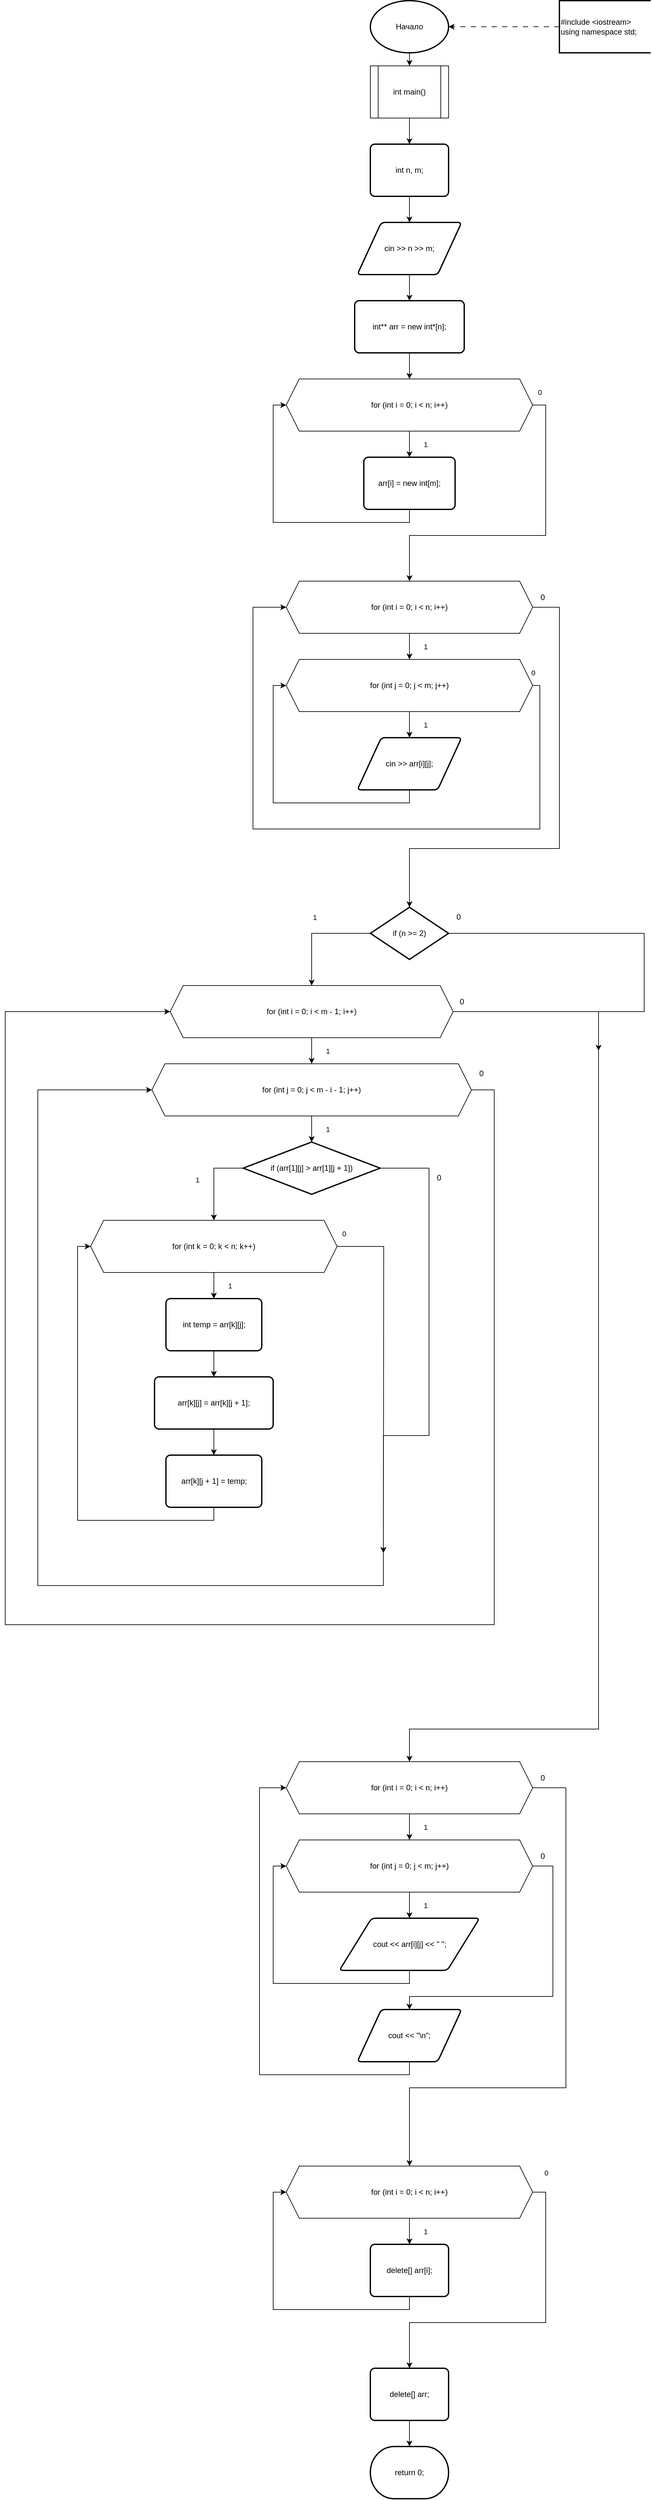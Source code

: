 <mxfile version="26.0.14">
  <diagram name="Page-1" id="2019046200016">
    <mxGraphModel dx="8954" dy="4564" grid="1" gridSize="10" guides="1" tooltips="1" connect="1" arrows="1" fold="1" page="1" pageScale="1" pageWidth="850" pageHeight="1100" math="0" shadow="0">
      <root>
        <mxCell id="0" />
        <mxCell id="1" parent="0" />
        <mxCell id="2019046200352" value="Начало" style="whiteSpace=wrap;rounded=0;dashed=0;strokeWidth=2;shape=mxgraph.flowchart.start_1;" parent="1" vertex="1">
          <mxGeometry x="40" y="50" width="120" height="80" as="geometry" />
        </mxCell>
        <mxCell id="2019046200496" value="#include &lt;iostream&gt; using namespace std;" style="whiteSpace=wrap;rounded=0;dashed=0;strokeWidth=2;shape=mxgraph.flowchart.annotation_1;align=left;pointerEvents=1;" parent="1" vertex="1">
          <mxGeometry x="330" y="50" width="140" height="80" as="geometry" />
        </mxCell>
        <mxCell id="2019046200640" style="edgeStyle=orthogonalEdgeStyle;orthogonalLoop=1;dashed=1;dashPattern=8 8;rounded=0;jettySize=auto;entryX=1;entryY=0.5;entryDx=0;entryDy=0;exitX=0;exitY=0.5;exitDx=0;exitDy=0;targetPerimeterSpacing=0;sourcePerimeterSpacing=0;" parent="1" source="2019046200496" target="2019046200352" edge="1">
          <mxGeometry relative="1" as="geometry" />
        </mxCell>
        <mxCell id="2019046200784" value="int main()" style="whiteSpace=wrap;rounded=0;dashed=0;inherit=default;shape=process;backgroundOutline=1;" parent="1" vertex="1">
          <mxGeometry x="40" y="150" width="120" height="80" as="geometry" />
        </mxCell>
        <mxCell id="2019046200928" style="edgeStyle=orthogonalEdgeStyle;orthogonalLoop=1;rounded=0;jettySize=auto;entryX=0.5;entryY=0;entryDx=0;entryDy=0;exitX=0.5;exitY=1;exitDx=0;exitDy=0;targetPerimeterSpacing=0;sourcePerimeterSpacing=0;" parent="1" source="2019046200352" target="2019046200784" edge="1">
          <mxGeometry relative="1" as="geometry" />
        </mxCell>
        <mxCell id="2019046201120" value="int n, m;" style="whiteSpace=wrap;rounded=1;dashed=0;absoluteArcSize=1;arcSize=14;strokeWidth=2;" parent="1" vertex="1">
          <mxGeometry x="40" y="270" width="120" height="80" as="geometry" />
        </mxCell>
        <mxCell id="2019046201264" value="cin &gt;&gt; n &gt;&gt; m;" style="whiteSpace=wrap;rounded=1;dashed=0;shape=parallelogram;strokeWidth=2;perimter=parallelogramPerimeter;arcSize=12;size=0.23;" parent="1" vertex="1">
          <mxGeometry x="20" y="390" width="160" height="80" as="geometry" />
        </mxCell>
        <mxCell id="2019046201456" style="edgeStyle=orthogonalEdgeStyle;orthogonalLoop=1;rounded=0;jettySize=auto;entryX=0.5;entryY=0;entryDx=0;entryDy=0;exitX=0.5;exitY=1;exitDx=0;exitDy=0;targetPerimeterSpacing=0;sourcePerimeterSpacing=0;" parent="1" source="2019046201120" target="2019046201264" edge="1">
          <mxGeometry relative="1" as="geometry" />
        </mxCell>
        <mxCell id="2019046201408" value="int** arr = new int*[n];" style="whiteSpace=wrap;rounded=1;dashed=0;absoluteArcSize=1;arcSize=14;strokeWidth=2;" parent="1" vertex="1">
          <mxGeometry x="16" y="510" width="168" height="80" as="geometry" />
        </mxCell>
        <mxCell id="2019046201744" style="edgeStyle=orthogonalEdgeStyle;orthogonalLoop=1;rounded=0;jettySize=auto;entryX=0.5;entryY=0;entryDx=0;entryDy=0;exitX=0.5;exitY=1;exitDx=0;exitDy=0;targetPerimeterSpacing=0;sourcePerimeterSpacing=0;" parent="1" source="2019046201264" target="2019046201408" edge="1">
          <mxGeometry relative="1" as="geometry" />
        </mxCell>
        <mxCell id="2019046201696" value="for (int i = 0; i &lt; n; i++)" style="whiteSpace=wrap;rounded=0;dashed=0;inherit=default;shape=hexagon;perimeter=hexagonPerimeter2;fixedSize=1;" parent="1" vertex="1">
          <mxGeometry x="-89" y="630" width="378" height="80" as="geometry" />
        </mxCell>
        <mxCell id="2019046202032" value="arr[i] = new int[m];" style="whiteSpace=wrap;rounded=1;dashed=0;absoluteArcSize=1;arcSize=14;strokeWidth=2;" parent="1" vertex="1">
          <mxGeometry x="30" y="750" width="140" height="80" as="geometry" />
        </mxCell>
        <mxCell id="2019046201984" value="1" style="edgeStyle=orthogonalEdgeStyle;orthogonalLoop=1;rounded=0;jettySize=auto;entryX=0.5;entryY=0;entryDx=0;entryDy=0;exitX=0.5;exitY=1;exitDx=0;exitDy=0;targetPerimeterSpacing=30;sourcePerimeterSpacing=30;" parent="1" source="2019046201696" target="2019046202032" edge="1">
          <mxGeometry y="25" relative="1" as="geometry" />
        </mxCell>
        <mxCell id="2019046202320" value="0" style="edgeStyle=orthogonalEdgeStyle;orthogonalLoop=1;rounded=0;jettySize=auto;entryX=0;entryY=0.5;entryDx=0;entryDy=0;exitX=0.5;exitY=1;exitDx=0;exitDy=0;targetPerimeterSpacing=30;sourcePerimeterSpacing=30;" parent="1" source="2019046202032" target="2019046201696" edge="1">
          <mxGeometry x="-1" y="269" relative="1" as="geometry">
            <mxPoint x="-69" y="-180" as="offset" />
          </mxGeometry>
        </mxCell>
        <mxCell id="2019046202464" style="edgeStyle=orthogonalEdgeStyle;orthogonalLoop=1;rounded=0;jettySize=auto;entryX=0.5;entryY=0;entryDx=0;entryDy=0;exitX=0.5;exitY=1;exitDx=0;exitDy=0;targetPerimeterSpacing=0;sourcePerimeterSpacing=0;" parent="1" source="2019046201408" target="2019046201696" edge="1">
          <mxGeometry relative="1" as="geometry" />
        </mxCell>
        <mxCell id="2019046202272" value="for (int i = 0; i &lt; n; i++)" style="whiteSpace=wrap;rounded=0;dashed=0;inherit=default;shape=hexagon;perimeter=hexagonPerimeter2;fixedSize=1;" parent="1" vertex="1">
          <mxGeometry x="-89" y="940" width="378" height="80" as="geometry" />
        </mxCell>
        <mxCell id="Md6xFbx4FqKsiwOW4wLU-2019046209377" style="edgeStyle=orthogonalEdgeStyle;rounded=0;orthogonalLoop=1;jettySize=auto;html=1;entryX=0;entryY=0.5;entryDx=0;entryDy=0;" edge="1" parent="1" source="2019046202752" target="2019046202272">
          <mxGeometry relative="1" as="geometry">
            <Array as="points">
              <mxPoint x="300" y="1100" />
              <mxPoint x="300" y="1320" />
              <mxPoint x="-140" y="1320" />
              <mxPoint x="-140" y="980" />
            </Array>
          </mxGeometry>
        </mxCell>
        <mxCell id="2019046202752" value="for (int j = 0; j &lt; m; j++)" style="whiteSpace=wrap;rounded=0;dashed=0;inherit=default;shape=hexagon;perimeter=hexagonPerimeter2;fixedSize=1;" parent="1" vertex="1">
          <mxGeometry x="-89" y="1060" width="378" height="80" as="geometry" />
        </mxCell>
        <mxCell id="2019046202944" value="cin &gt;&gt; arr[i][j];" style="whiteSpace=wrap;rounded=1;dashed=0;shape=parallelogram;strokeWidth=2;perimter=parallelogramPerimeter;arcSize=12;size=0.23;" parent="1" vertex="1">
          <mxGeometry x="20" y="1180" width="160" height="80" as="geometry" />
        </mxCell>
        <mxCell id="2019046202896" value="1" style="edgeStyle=orthogonalEdgeStyle;orthogonalLoop=1;rounded=0;jettySize=auto;entryX=0.5;entryY=0;entryDx=0;entryDy=0;exitX=0.5;exitY=1;exitDx=0;exitDy=0;targetPerimeterSpacing=30;sourcePerimeterSpacing=30;" parent="1" source="2019046202752" target="2019046202944" edge="1">
          <mxGeometry y="25" relative="1" as="geometry" />
        </mxCell>
        <mxCell id="2019046203232" value="0" style="edgeStyle=orthogonalEdgeStyle;orthogonalLoop=1;rounded=0;jettySize=auto;entryX=0;entryY=0.5;entryDx=0;entryDy=0;exitX=0.5;exitY=1;exitDx=0;exitDy=0;targetPerimeterSpacing=30;sourcePerimeterSpacing=30;" parent="1" source="2019046202944" target="2019046202752" edge="1">
          <mxGeometry x="-1" y="262" relative="1" as="geometry">
            <mxPoint x="-72" y="-180" as="offset" />
          </mxGeometry>
        </mxCell>
        <mxCell id="2019046202704" value="1" style="edgeStyle=orthogonalEdgeStyle;orthogonalLoop=1;rounded=0;jettySize=auto;entryX=0.5;entryY=0;entryDx=0;entryDy=0;exitX=0.5;exitY=1;exitDx=0;exitDy=0;targetPerimeterSpacing=30;sourcePerimeterSpacing=30;" parent="1" source="2019046202272" target="2019046202752" edge="1">
          <mxGeometry y="25" relative="1" as="geometry" />
        </mxCell>
        <mxCell id="2019046203616" style="edgeStyle=orthogonalEdgeStyle;orthogonalLoop=1;rounded=0;jettySize=auto;entryX=0.5;entryY=0;entryDx=0;entryDy=0;exitX=1;exitY=0.5;exitDx=0;exitDy=0;targetPerimeterSpacing=30;sourcePerimeterSpacing=30;" parent="1" source="2019046201696" target="2019046202272" edge="1">
          <mxGeometry relative="1" as="geometry">
            <Array as="points">
              <mxPoint x="309" y="670" />
              <mxPoint x="309" y="870" />
              <mxPoint x="100" y="870" />
            </Array>
          </mxGeometry>
        </mxCell>
        <mxCell id="Md6xFbx4FqKsiwOW4wLU-2019046209394" style="edgeStyle=orthogonalEdgeStyle;rounded=0;orthogonalLoop=1;jettySize=auto;html=1;" edge="1" parent="1" source="2019046203424">
          <mxGeometry relative="1" as="geometry">
            <mxPoint x="390" y="1660" as="targetPoint" />
            <Array as="points">
              <mxPoint x="460" y="1480" />
              <mxPoint x="460" y="1600" />
              <mxPoint x="390" y="1600" />
            </Array>
          </mxGeometry>
        </mxCell>
        <mxCell id="2019046203424" value="if (n &gt;= 2)" style="whiteSpace=wrap;rounded=0;dashed=0;strokeWidth=2;shape=mxgraph.flowchart.decision;" parent="1" vertex="1">
          <mxGeometry x="40" y="1440" width="120" height="80" as="geometry" />
        </mxCell>
        <mxCell id="Md6xFbx4FqKsiwOW4wLU-2019046209395" style="edgeStyle=orthogonalEdgeStyle;rounded=0;orthogonalLoop=1;jettySize=auto;html=1;entryX=0.5;entryY=0;entryDx=0;entryDy=0;" edge="1" parent="1" source="2019046203904" target="2019046206448">
          <mxGeometry relative="1" as="geometry">
            <mxPoint x="390" y="1890" as="targetPoint" />
            <Array as="points">
              <mxPoint x="390" y="1600" />
              <mxPoint x="390" y="2700" />
              <mxPoint x="100" y="2700" />
            </Array>
          </mxGeometry>
        </mxCell>
        <mxCell id="2019046203904" value="for (int i = 0; i &lt; m - 1; i++)" style="whiteSpace=wrap;rounded=0;dashed=0;inherit=default;shape=hexagon;perimeter=hexagonPerimeter2;fixedSize=1;" parent="1" vertex="1">
          <mxGeometry x="-267" y="1560" width="434" height="80" as="geometry" />
        </mxCell>
        <mxCell id="Md6xFbx4FqKsiwOW4wLU-2019046209390" style="edgeStyle=orthogonalEdgeStyle;rounded=0;orthogonalLoop=1;jettySize=auto;html=1;entryX=0;entryY=0.5;entryDx=0;entryDy=0;" edge="1" parent="1" source="2019046204096" target="2019046203904">
          <mxGeometry relative="1" as="geometry">
            <Array as="points">
              <mxPoint x="230" y="1720" />
              <mxPoint x="230" y="2540" />
              <mxPoint x="-520" y="2540" />
              <mxPoint x="-520" y="1600" />
            </Array>
          </mxGeometry>
        </mxCell>
        <mxCell id="2019046204096" value="for (int j = 0; j &lt; m - i - 1; j++)" style="whiteSpace=wrap;rounded=0;dashed=0;inherit=default;shape=hexagon;perimeter=hexagonPerimeter2;fixedSize=1;" parent="1" vertex="1">
          <mxGeometry x="-295" y="1680" width="490" height="80" as="geometry" />
        </mxCell>
        <mxCell id="Md6xFbx4FqKsiwOW4wLU-2019046209386" style="edgeStyle=orthogonalEdgeStyle;rounded=0;orthogonalLoop=1;jettySize=auto;html=1;entryX=0.5;entryY=0;entryDx=0;entryDy=0;" edge="1" parent="1" source="2019046204288">
          <mxGeometry relative="1" as="geometry">
            <mxPoint x="60" y="2430.0" as="targetPoint" />
            <Array as="points">
              <mxPoint x="130" y="1840" />
              <mxPoint x="130" y="2250" />
              <mxPoint x="60" y="2250" />
            </Array>
          </mxGeometry>
        </mxCell>
        <mxCell id="2019046204288" value="if (arr[1][j] &gt; arr[1][j + 1])" style="whiteSpace=wrap;rounded=0;dashed=0;strokeWidth=2;shape=mxgraph.flowchart.decision;" parent="1" vertex="1">
          <mxGeometry x="-155" y="1800" width="210" height="80" as="geometry" />
        </mxCell>
        <mxCell id="Md6xFbx4FqKsiwOW4wLU-2019046209385" style="edgeStyle=orthogonalEdgeStyle;rounded=0;orthogonalLoop=1;jettySize=auto;html=1;entryX=0.5;entryY=0;entryDx=0;entryDy=0;" edge="1" parent="1" source="2019046204480">
          <mxGeometry relative="1" as="geometry">
            <mxPoint x="60" y="2430.0" as="targetPoint" />
          </mxGeometry>
        </mxCell>
        <mxCell id="2019046204480" value="for (int k = 0; k &lt; n; k++)" style="whiteSpace=wrap;rounded=0;dashed=0;inherit=default;shape=hexagon;perimeter=hexagonPerimeter2;fixedSize=1;" parent="1" vertex="1">
          <mxGeometry x="-389" y="1920" width="378" height="80" as="geometry" />
        </mxCell>
        <mxCell id="2019046204672" value="int temp = arr[k][j];" style="whiteSpace=wrap;rounded=1;dashed=0;absoluteArcSize=1;arcSize=14;strokeWidth=2;" parent="1" vertex="1">
          <mxGeometry x="-273.5" y="2040" width="147" height="80" as="geometry" />
        </mxCell>
        <mxCell id="2019046204816" value="arr[k][j] = arr[k][j + 1];" style="whiteSpace=wrap;rounded=1;dashed=0;absoluteArcSize=1;arcSize=14;strokeWidth=2;" parent="1" vertex="1">
          <mxGeometry x="-291" y="2160" width="182" height="80" as="geometry" />
        </mxCell>
        <mxCell id="2019046205008" style="edgeStyle=orthogonalEdgeStyle;orthogonalLoop=1;rounded=0;jettySize=auto;entryX=0.5;entryY=0;entryDx=0;entryDy=0;exitX=0.5;exitY=1;exitDx=0;exitDy=0;targetPerimeterSpacing=0;sourcePerimeterSpacing=0;" parent="1" source="2019046204672" target="2019046204816" edge="1">
          <mxGeometry relative="1" as="geometry" />
        </mxCell>
        <mxCell id="2019046204960" value="arr[k][j + 1] = temp;" style="whiteSpace=wrap;rounded=1;dashed=0;absoluteArcSize=1;arcSize=14;strokeWidth=2;" parent="1" vertex="1">
          <mxGeometry x="-273.5" y="2280" width="147" height="80" as="geometry" />
        </mxCell>
        <mxCell id="2019046205296" style="edgeStyle=orthogonalEdgeStyle;orthogonalLoop=1;rounded=0;jettySize=auto;entryX=0.5;entryY=0;entryDx=0;entryDy=0;exitX=0.5;exitY=1;exitDx=0;exitDy=0;targetPerimeterSpacing=0;sourcePerimeterSpacing=0;" parent="1" source="2019046204816" target="2019046204960" edge="1">
          <mxGeometry relative="1" as="geometry" />
        </mxCell>
        <mxCell id="2019046204624" value="1" style="edgeStyle=orthogonalEdgeStyle;orthogonalLoop=1;rounded=0;jettySize=auto;entryX=0.5;entryY=0;entryDx=0;entryDy=0;exitX=0.5;exitY=1;exitDx=0;exitDy=0;targetPerimeterSpacing=30;sourcePerimeterSpacing=30;" parent="1" source="2019046204480" target="2019046204672" edge="1">
          <mxGeometry y="25" relative="1" as="geometry" />
        </mxCell>
        <mxCell id="2019046205536" value="0" style="edgeStyle=orthogonalEdgeStyle;orthogonalLoop=1;rounded=0;jettySize=auto;entryX=0;entryY=0.5;entryDx=0;entryDy=0;exitX=0.5;exitY=1;exitDx=0;exitDy=0;targetPerimeterSpacing=30;sourcePerimeterSpacing=30;" parent="1" source="2019046204960" target="2019046204480" edge="1">
          <mxGeometry x="1" y="390" relative="1" as="geometry">
            <mxPoint x="389" y="370" as="offset" />
          </mxGeometry>
        </mxCell>
        <mxCell id="2019046204432" value="1" style="edgeStyle=orthogonalEdgeStyle;orthogonalLoop=1;rounded=0;jettySize=auto;entryX=0.5;entryY=0;entryDx=0;entryDy=0;exitX=0;exitY=0.5;exitDx=0;exitDy=0;targetPerimeterSpacing=30;sourcePerimeterSpacing=30;" parent="1" source="2019046204288" target="2019046204480" edge="1">
          <mxGeometry y="-25" relative="1" as="geometry" />
        </mxCell>
        <mxCell id="2019046204240" value="1" style="edgeStyle=orthogonalEdgeStyle;orthogonalLoop=1;rounded=0;jettySize=auto;entryX=0.5;entryY=0;entryDx=0;entryDy=0;exitX=0.5;exitY=1;exitDx=0;exitDy=0;targetPerimeterSpacing=30;sourcePerimeterSpacing=30;" parent="1" source="2019046204096" target="2019046204288" edge="1">
          <mxGeometry y="25" relative="1" as="geometry" />
        </mxCell>
        <mxCell id="2019046204048" value="1" style="edgeStyle=orthogonalEdgeStyle;orthogonalLoop=1;rounded=0;jettySize=auto;entryX=0.5;entryY=0;entryDx=0;entryDy=0;exitX=0.5;exitY=1;exitDx=0;exitDy=0;targetPerimeterSpacing=30;sourcePerimeterSpacing=30;" parent="1" source="2019046203904" target="2019046204096" edge="1">
          <mxGeometry y="25" relative="1" as="geometry" />
        </mxCell>
        <mxCell id="2019046203856" value="1" style="edgeStyle=orthogonalEdgeStyle;orthogonalLoop=1;rounded=0;jettySize=auto;entryX=0.5;entryY=0;entryDx=0;entryDy=0;exitX=0;exitY=0.5;exitDx=0;exitDy=0;targetPerimeterSpacing=30;sourcePerimeterSpacing=30;" parent="1" source="2019046203424" target="2019046203904" edge="1">
          <mxGeometry y="-25" relative="1" as="geometry" />
        </mxCell>
        <mxCell id="2019046206496" style="edgeStyle=orthogonalEdgeStyle;orthogonalLoop=1;rounded=0;jettySize=auto;entryX=0.5;entryY=0;entryDx=0;entryDy=0;exitX=1;exitY=0.5;exitDx=0;exitDy=0;targetPerimeterSpacing=30;sourcePerimeterSpacing=30;" parent="1" source="2019046202272" target="2019046203424" edge="1">
          <mxGeometry relative="1" as="geometry">
            <Array as="points">
              <mxPoint x="330" y="980" />
              <mxPoint x="330" y="1350" />
              <mxPoint x="100" y="1350" />
            </Array>
          </mxGeometry>
        </mxCell>
        <mxCell id="2019046206448" value="for (int i = 0; i &lt; n; i++)" style="whiteSpace=wrap;rounded=0;dashed=0;inherit=default;shape=hexagon;perimeter=hexagonPerimeter2;fixedSize=1;" parent="1" vertex="1">
          <mxGeometry x="-89" y="2750" width="378" height="80" as="geometry" />
        </mxCell>
        <mxCell id="Md6xFbx4FqKsiwOW4wLU-2019046209379" style="edgeStyle=orthogonalEdgeStyle;rounded=0;orthogonalLoop=1;jettySize=auto;html=1;" edge="1" parent="1" source="2019046206784" target="2019046207120">
          <mxGeometry relative="1" as="geometry">
            <Array as="points">
              <mxPoint x="320" y="2910" />
              <mxPoint x="320" y="3110" />
              <mxPoint x="100" y="3110" />
            </Array>
          </mxGeometry>
        </mxCell>
        <mxCell id="2019046206784" value="for (int j = 0; j &lt; m; j++)" style="whiteSpace=wrap;rounded=0;dashed=0;inherit=default;shape=hexagon;perimeter=hexagonPerimeter2;fixedSize=1;" parent="1" vertex="1">
          <mxGeometry x="-89" y="2870" width="378" height="80" as="geometry" />
        </mxCell>
        <mxCell id="Md6xFbx4FqKsiwOW4wLU-2019046209380" style="edgeStyle=orthogonalEdgeStyle;rounded=0;orthogonalLoop=1;jettySize=auto;html=1;entryX=0;entryY=0.5;entryDx=0;entryDy=0;" edge="1" parent="1" source="2019046206976" target="2019046206784">
          <mxGeometry relative="1" as="geometry">
            <Array as="points">
              <mxPoint x="100" y="3090" />
              <mxPoint x="-109" y="3090" />
              <mxPoint x="-109" y="2910" />
            </Array>
          </mxGeometry>
        </mxCell>
        <mxCell id="2019046206976" value="cout &lt;&lt; arr[i][j] &lt;&lt; &quot; &quot;;" style="whiteSpace=wrap;rounded=1;dashed=0;shape=parallelogram;strokeWidth=2;perimter=parallelogramPerimeter;arcSize=12;size=0.23;" parent="1" vertex="1">
          <mxGeometry x="-7.5" y="2990" width="215" height="80" as="geometry" />
        </mxCell>
        <mxCell id="Md6xFbx4FqKsiwOW4wLU-2019046209381" style="edgeStyle=orthogonalEdgeStyle;rounded=0;orthogonalLoop=1;jettySize=auto;html=1;entryX=0;entryY=0.5;entryDx=0;entryDy=0;" edge="1" parent="1" source="2019046207120" target="2019046206448">
          <mxGeometry relative="1" as="geometry">
            <Array as="points">
              <mxPoint x="100" y="3230" />
              <mxPoint x="-130" y="3230" />
              <mxPoint x="-130" y="2790" />
            </Array>
          </mxGeometry>
        </mxCell>
        <mxCell id="2019046207120" value="cout &lt;&lt; &quot;\n&quot;;" style="whiteSpace=wrap;rounded=1;dashed=0;shape=parallelogram;strokeWidth=2;perimter=parallelogramPerimeter;arcSize=12;size=0.23;" parent="1" vertex="1">
          <mxGeometry x="20" y="3130" width="160" height="80" as="geometry" />
        </mxCell>
        <mxCell id="2019046206928" value="1" style="edgeStyle=orthogonalEdgeStyle;orthogonalLoop=1;rounded=0;jettySize=auto;entryX=0.5;entryY=0;entryDx=0;entryDy=0;exitX=0.5;exitY=1;exitDx=0;exitDy=0;targetPerimeterSpacing=30;sourcePerimeterSpacing=30;" parent="1" source="2019046206784" target="2019046206976" edge="1">
          <mxGeometry y="25" relative="1" as="geometry" />
        </mxCell>
        <mxCell id="2019046206736" value="1" style="edgeStyle=orthogonalEdgeStyle;orthogonalLoop=1;rounded=0;jettySize=auto;entryX=0.5;entryY=0;entryDx=0;entryDy=0;exitX=0.5;exitY=1;exitDx=0;exitDy=0;targetPerimeterSpacing=30;sourcePerimeterSpacing=30;" parent="1" source="2019046206448" target="2019046206784" edge="1">
          <mxGeometry y="25" relative="1" as="geometry" />
        </mxCell>
        <mxCell id="2019046207744" value="for (int i = 0; i &lt; n; i++)" style="whiteSpace=wrap;rounded=0;dashed=0;inherit=default;shape=hexagon;perimeter=hexagonPerimeter2;fixedSize=1;" parent="1" vertex="1">
          <mxGeometry x="-89" y="3370" width="378" height="80" as="geometry" />
        </mxCell>
        <mxCell id="2019046208368" value="delete[] arr[i];" style="whiteSpace=wrap;rounded=1;dashed=0;absoluteArcSize=1;arcSize=14;strokeWidth=2;" parent="1" vertex="1">
          <mxGeometry x="40" y="3490" width="120" height="80" as="geometry" />
        </mxCell>
        <mxCell id="2019046208320" value="1" style="edgeStyle=orthogonalEdgeStyle;orthogonalLoop=1;rounded=0;jettySize=auto;entryX=0.5;entryY=0;entryDx=0;entryDy=0;exitX=0.5;exitY=1;exitDx=0;exitDy=0;targetPerimeterSpacing=30;sourcePerimeterSpacing=30;" parent="1" source="2019046207744" target="2019046208368" edge="1">
          <mxGeometry y="25" relative="1" as="geometry" />
        </mxCell>
        <mxCell id="2019046208656" value="0" style="edgeStyle=orthogonalEdgeStyle;orthogonalLoop=1;rounded=0;jettySize=auto;entryX=0;entryY=0.5;entryDx=0;entryDy=0;exitX=0.5;exitY=1;exitDx=0;exitDy=0;targetPerimeterSpacing=30;sourcePerimeterSpacing=30;" parent="1" source="2019046208368" target="2019046207744" edge="1">
          <mxGeometry x="-1" y="283" relative="1" as="geometry">
            <mxPoint x="-73" y="-190" as="offset" />
          </mxGeometry>
        </mxCell>
        <mxCell id="2019046208800" style="edgeStyle=orthogonalEdgeStyle;orthogonalLoop=1;rounded=0;jettySize=auto;entryX=0.5;entryY=0;entryDx=0;entryDy=0;exitX=1;exitY=0.5;exitDx=0;exitDy=0;targetPerimeterSpacing=30;sourcePerimeterSpacing=30;" parent="1" source="2019046206448" target="2019046207744" edge="1">
          <mxGeometry relative="1" as="geometry">
            <Array as="points">
              <mxPoint x="340" y="2790" />
              <mxPoint x="340" y="3250" />
              <mxPoint x="100" y="3250" />
            </Array>
          </mxGeometry>
        </mxCell>
        <mxCell id="2019046208608" value="delete[] arr;" style="whiteSpace=wrap;rounded=1;dashed=0;absoluteArcSize=1;arcSize=14;strokeWidth=2;" parent="1" vertex="1">
          <mxGeometry x="40" y="3680" width="120" height="80" as="geometry" />
        </mxCell>
        <mxCell id="2019046209088" style="edgeStyle=orthogonalEdgeStyle;orthogonalLoop=1;rounded=0;jettySize=auto;entryX=0.5;entryY=0;entryDx=0;entryDy=0;exitX=1;exitY=0.5;exitDx=0;exitDy=0;targetPerimeterSpacing=30;sourcePerimeterSpacing=30;" parent="1" source="2019046207744" target="2019046208608" edge="1">
          <mxGeometry relative="1" as="geometry">
            <Array as="points">
              <mxPoint x="309" y="3410" />
              <mxPoint x="309" y="3610" />
              <mxPoint x="100" y="3610" />
            </Array>
          </mxGeometry>
        </mxCell>
        <mxCell id="2019046209040" value="return 0;" style="whiteSpace=wrap;rounded=0;dashed=0;strokeWidth=2;shape=mxgraph.flowchart.terminator;" parent="1" vertex="1">
          <mxGeometry x="40" y="3800" width="120" height="80" as="geometry" />
        </mxCell>
        <mxCell id="2019046209376" style="edgeStyle=orthogonalEdgeStyle;orthogonalLoop=1;rounded=0;jettySize=auto;entryX=0.5;entryY=0;entryDx=0;entryDy=0;exitX=0.5;exitY=1;exitDx=0;exitDy=0;targetPerimeterSpacing=0;sourcePerimeterSpacing=0;" parent="1" source="2019046208608" target="2019046209040" edge="1">
          <mxGeometry relative="1" as="geometry" />
        </mxCell>
        <mxCell id="2019046201072" style="edgeStyle=orthogonalEdgeStyle;orthogonalLoop=1;rounded=0;jettySize=auto;entryX=0.5;entryY=0;entryDx=0;entryDy=0;exitX=0.5;exitY=1;exitDx=0;exitDy=0;targetPerimeterSpacing=0;sourcePerimeterSpacing=0;" parent="1" source="2019046200784" target="2019046201120" edge="1">
          <mxGeometry relative="1" as="geometry" />
        </mxCell>
        <mxCell id="Md6xFbx4FqKsiwOW4wLU-2019046209378" value="0" style="text;html=1;align=center;verticalAlign=middle;resizable=0;points=[];autosize=1;strokeColor=none;fillColor=none;" vertex="1" parent="1">
          <mxGeometry x="289" y="950" width="30" height="30" as="geometry" />
        </mxCell>
        <mxCell id="Md6xFbx4FqKsiwOW4wLU-2019046209382" value="0" style="text;html=1;align=center;verticalAlign=middle;resizable=0;points=[];autosize=1;strokeColor=none;fillColor=none;" vertex="1" parent="1">
          <mxGeometry x="289" y="2760" width="30" height="30" as="geometry" />
        </mxCell>
        <mxCell id="Md6xFbx4FqKsiwOW4wLU-2019046209383" value="0" style="text;html=1;align=center;verticalAlign=middle;resizable=0;points=[];autosize=1;strokeColor=none;fillColor=none;" vertex="1" parent="1">
          <mxGeometry x="289" y="2880" width="30" height="30" as="geometry" />
        </mxCell>
        <mxCell id="Md6xFbx4FqKsiwOW4wLU-2019046209388" style="edgeStyle=orthogonalEdgeStyle;rounded=0;orthogonalLoop=1;jettySize=auto;html=1;entryX=0;entryY=0.5;entryDx=0;entryDy=0;" edge="1" parent="1" target="2019046204096">
          <mxGeometry relative="1" as="geometry">
            <mxPoint x="-845" y="2790.0" as="targetPoint" />
            <mxPoint x="60" y="2430" as="sourcePoint" />
            <Array as="points">
              <mxPoint x="60" y="2480" />
              <mxPoint x="-470" y="2480" />
              <mxPoint x="-470" y="1720" />
            </Array>
          </mxGeometry>
        </mxCell>
        <mxCell id="Md6xFbx4FqKsiwOW4wLU-2019046209392" value="0" style="text;html=1;align=center;verticalAlign=middle;resizable=0;points=[];autosize=1;strokeColor=none;fillColor=none;" vertex="1" parent="1">
          <mxGeometry x="130" y="1840" width="30" height="30" as="geometry" />
        </mxCell>
        <mxCell id="Md6xFbx4FqKsiwOW4wLU-2019046209393" value="0" style="text;html=1;align=center;verticalAlign=middle;resizable=0;points=[];autosize=1;strokeColor=none;fillColor=none;" vertex="1" parent="1">
          <mxGeometry x="195" y="1680" width="30" height="30" as="geometry" />
        </mxCell>
        <mxCell id="Md6xFbx4FqKsiwOW4wLU-2019046209396" value="0" style="text;html=1;align=center;verticalAlign=middle;resizable=0;points=[];autosize=1;strokeColor=none;fillColor=none;" vertex="1" parent="1">
          <mxGeometry x="165" y="1570" width="30" height="30" as="geometry" />
        </mxCell>
        <mxCell id="Md6xFbx4FqKsiwOW4wLU-2019046209397" value="0" style="text;html=1;align=center;verticalAlign=middle;resizable=0;points=[];autosize=1;strokeColor=none;fillColor=none;" vertex="1" parent="1">
          <mxGeometry x="160" y="1440" width="30" height="30" as="geometry" />
        </mxCell>
      </root>
    </mxGraphModel>
  </diagram>
</mxfile>

